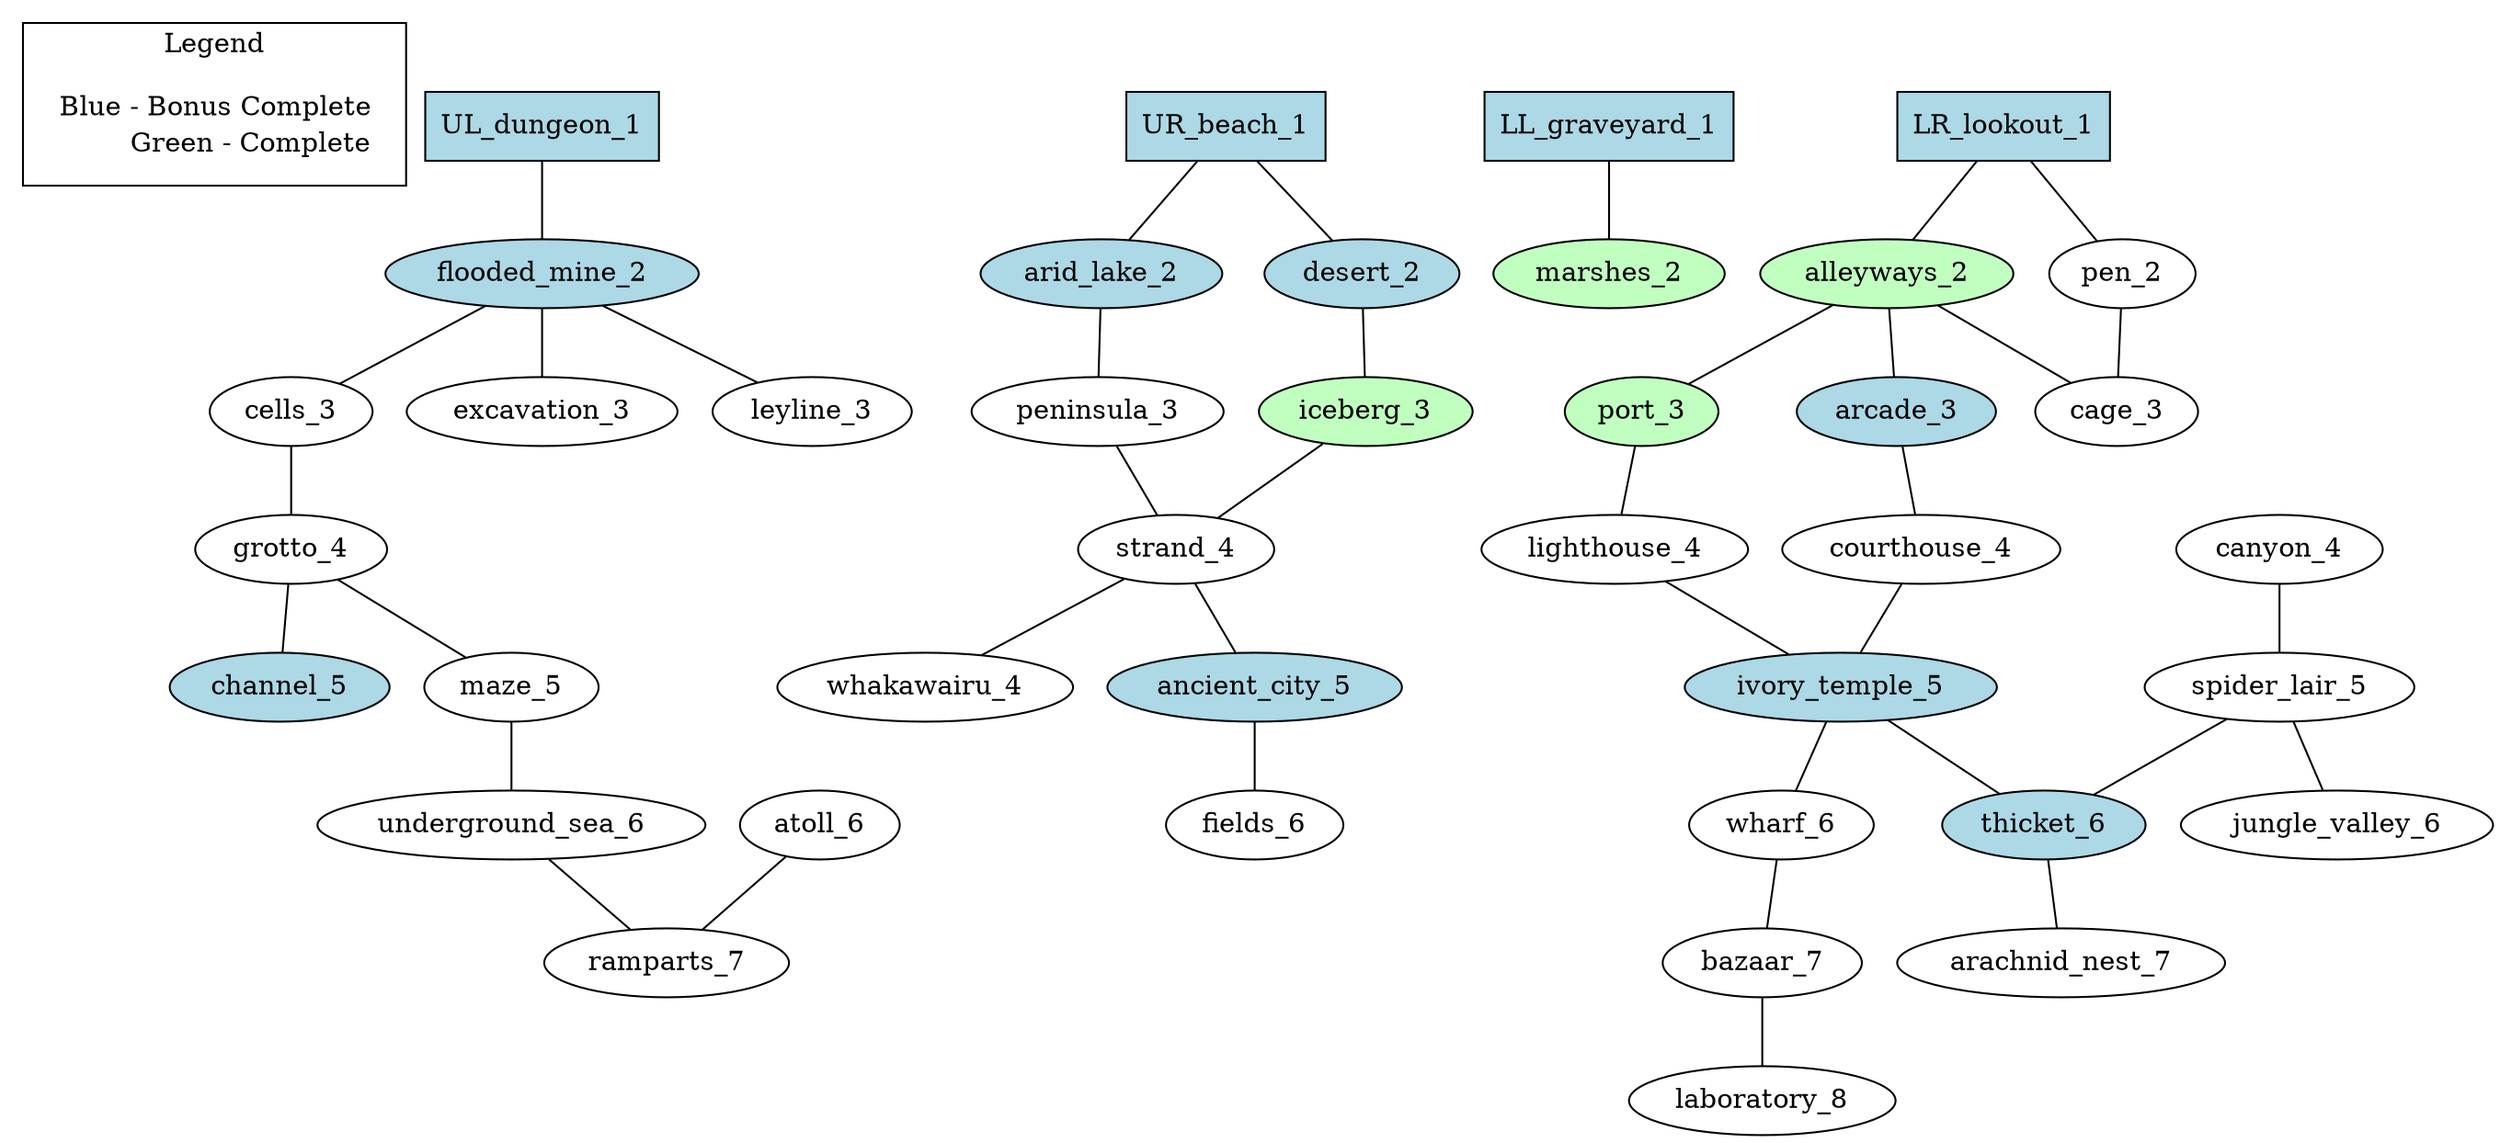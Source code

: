 graph {
  subgraph cluster_01 {
    node [shape=plaintext]
    label = "Legend";
    key [label=<<table border="0" cellpadding="2" cellspacing="0" cellborder="0">
      <tr><td align="right" port="i1">Blue - Bonus Complete</td></tr>
      <tr><td align="right" port="i2">Green - Complete</td></tr>
      </table>>]
    }

  UL_dungeon_1 [shape=box, style=filled, fillcolor=lightblue];
  UR_beach_1  [shape=box, style=filled, fillcolor=lightblue];
  LL_graveyard_1 [shape=box, style=filled, fillcolor=lightblue];
  LR_lookout_1 [shape=box, style=filled, fillcolor=lightblue];

  alleyways_2 [style=filled, fillcolor=darkseagreen1];
  arid_lake_2 [style=filled, fillcolor=lightblue];
  desert_2 [style=filled, fillcolor=lightblue];
  flooded_mine_2 [style=filled, fillcolor=lightblue];
  marshes_2 [style=filled, fillcolor=darkseagreen1];
  pen_2;

  arcade_3 [style=filled, fillcolor=lightblue];
  cage_3;
  cells_3;
  excavation_3;
  iceberg_3 [style=filled, fillcolor=darkseagreen1];
  leyline_3;
  peninsula_3;
  port_3 [style=filled, fillcolor=darkseagreen1];

  canyon_4;
  courthouse_4;
  lighthouse_4;
  grotto_4;
  strand_4;
  whakawairu_4;

  ancient_city_5 [style=filled, fillcolor=lightblue];
  channel_5 [style=filled, fillcolor=lightblue];
  ivory_temple_5 [style=filled, fillcolor=lightblue];
  maze_5;
  spider_lair_5;

  atoll_6;
  fields_6;
  jungle_valley_6;
  thicket_6 [style=filled, fillcolor=lightblue];
  underground_sea_6;
  wharf_6;

  arachnid_nest_7;
  bazaar_7;
  ramparts_7;

  laboratory_8;

  UR_beach_1 -- desert_2;
  UR_beach_1 -- arid_lake_2;
  UL_dungeon_1 -- flooded_mine_2;
  LL_graveyard_1 -- marshes_2;
  LR_lookout_1 -- alleyways_2;
  LR_lookout_1 -- pen_2;

  alleyways_2 -- arcade_3;
  alleyways_2 -- cage_3;
  alleyways_2 -- port_3;
  arid_lake_2 -- peninsula_3;
  desert_2 -- iceberg_3;
  flooded_mine_2 -- leyline_3;
  flooded_mine_2 -- excavation_3;
  flooded_mine_2 -- cells_3;
  pen_2 -- cage_3;

  arcade_3 -- courthouse_4;
  cells_3 -- grotto_4;
  iceberg_3 -- strand_4;
  peninsula_3 -- strand_4;
  port_3 -- lighthouse_4;

  canyon_4 -- spider_lair_5;
  courthouse_4 -- ivory_temple_5;
  grotto_4 -- channel_5;
  grotto_4 -- maze_5;
  lighthouse_4 -- ivory_temple_5;
  strand_4 -- ancient_city_5;
  strand_4 -- whakawairu_4;

  ancient_city_5 -- fields_6;
  ivory_temple_5 -- thicket_6;
  ivory_temple_5 -- wharf_6;
  maze_5 -- underground_sea_6;
  spider_lair_5 -- thicket_6;
  spider_lair_5 -- jungle_valley_6;

  atoll_6 -- ramparts_7;
  thicket_6 -- arachnid_nest_7;
  underground_sea_6 -- ramparts_7;
  wharf_6 -- bazaar_7;

  bazaar_7 -- laboratory_8;

}
